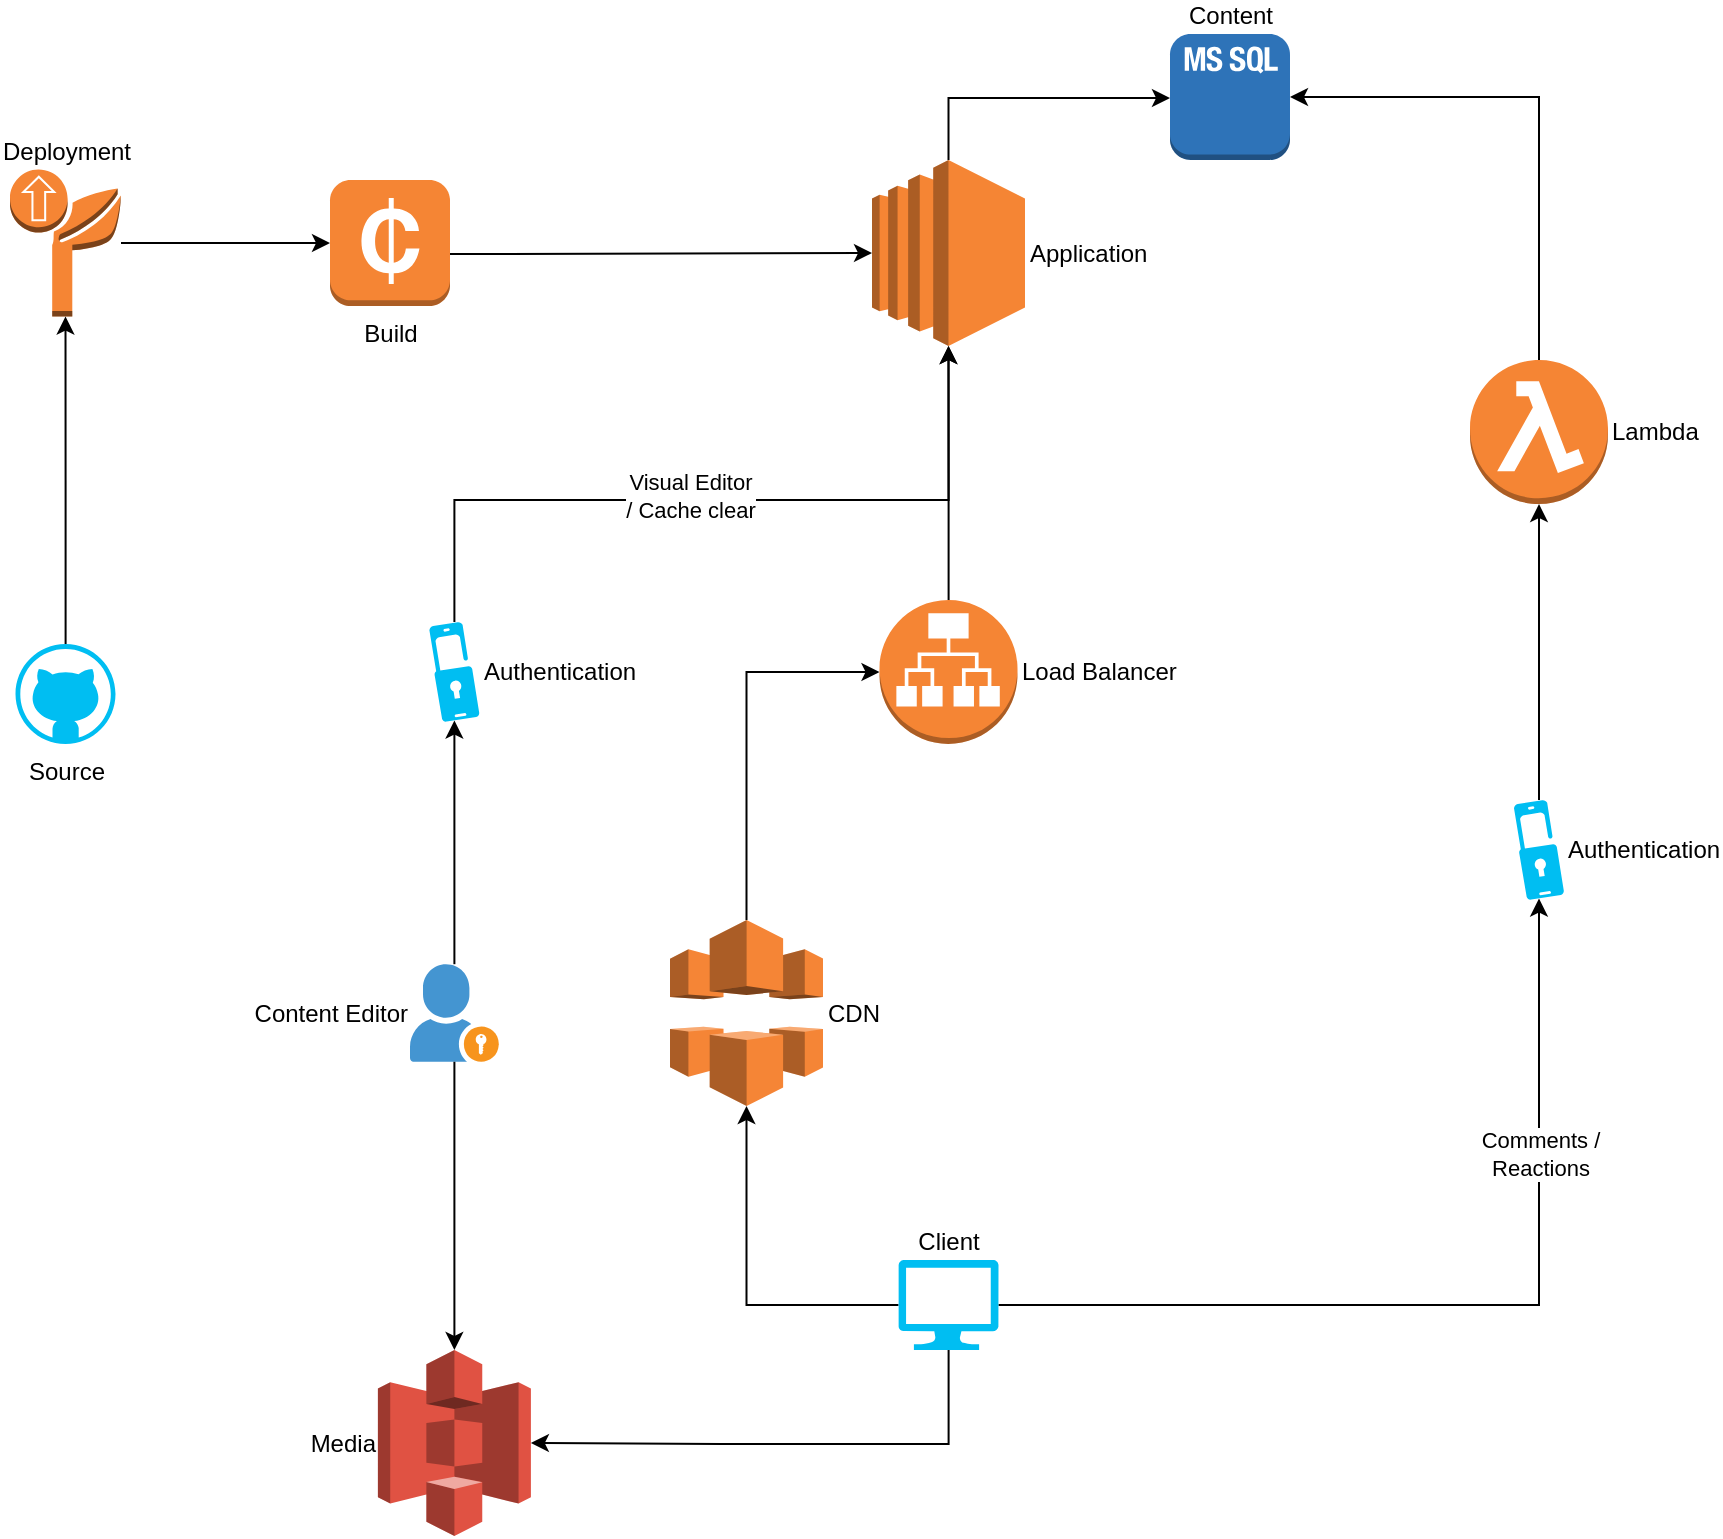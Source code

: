 <mxfile version="22.1.21" type="github">
  <diagram name="Page-1" id="aaaa8250-4180-3840-79b5-4cada1eebb92">
    <mxGraphModel dx="2924" dy="1121" grid="1" gridSize="10" guides="1" tooltips="1" connect="1" arrows="1" fold="1" page="1" pageScale="1" pageWidth="850" pageHeight="1100" background="none" math="0" shadow="0">
      <root>
        <mxCell id="0" />
        <mxCell id="1" parent="0" />
        <mxCell id="64R8TixSoIScUBKTJMOt-53" style="edgeStyle=orthogonalEdgeStyle;rounded=0;orthogonalLoop=1;jettySize=auto;html=1;" edge="1" parent="1" source="64R8TixSoIScUBKTJMOt-3" target="64R8TixSoIScUBKTJMOt-10">
          <mxGeometry relative="1" as="geometry">
            <Array as="points">
              <mxPoint x="389" y="289" />
            </Array>
          </mxGeometry>
        </mxCell>
        <mxCell id="64R8TixSoIScUBKTJMOt-3" value="Application" style="outlineConnect=0;dashed=0;verticalLabelPosition=middle;verticalAlign=middle;align=left;html=1;shape=mxgraph.aws3.ec2;fillColor=#F58534;gradientColor=none;labelPosition=right;" vertex="1" parent="1">
          <mxGeometry x="351" y="320" width="76.5" height="93" as="geometry" />
        </mxCell>
        <mxCell id="64R8TixSoIScUBKTJMOt-6" value="Deployment" style="outlineConnect=0;dashed=0;verticalLabelPosition=top;verticalAlign=bottom;align=center;html=1;shape=mxgraph.aws3.deployment;fillColor=#F58534;gradientColor=none;labelPosition=center;" vertex="1" parent="1">
          <mxGeometry x="-80" y="324.75" width="55.5" height="73.5" as="geometry" />
        </mxCell>
        <mxCell id="64R8TixSoIScUBKTJMOt-7" value="Lambda" style="outlineConnect=0;dashed=0;verticalLabelPosition=middle;verticalAlign=middle;align=left;html=1;shape=mxgraph.aws3.lambda_function;fillColor=#F58534;gradientColor=none;labelPosition=right;" vertex="1" parent="1">
          <mxGeometry x="650" y="420" width="69" height="72" as="geometry" />
        </mxCell>
        <mxCell id="64R8TixSoIScUBKTJMOt-15" style="edgeStyle=orthogonalEdgeStyle;rounded=0;orthogonalLoop=1;jettySize=auto;html=1;" edge="1" parent="1" source="64R8TixSoIScUBKTJMOt-8" target="64R8TixSoIScUBKTJMOt-3">
          <mxGeometry relative="1" as="geometry" />
        </mxCell>
        <mxCell id="64R8TixSoIScUBKTJMOt-19" style="edgeStyle=orthogonalEdgeStyle;rounded=0;orthogonalLoop=1;jettySize=auto;html=1;startArrow=classic;startFill=1;endArrow=none;endFill=0;" edge="1" parent="1" source="64R8TixSoIScUBKTJMOt-8" target="64R8TixSoIScUBKTJMOt-12">
          <mxGeometry relative="1" as="geometry" />
        </mxCell>
        <mxCell id="64R8TixSoIScUBKTJMOt-8" value="Load Balancer" style="outlineConnect=0;dashed=0;verticalLabelPosition=middle;verticalAlign=middle;align=left;html=1;shape=mxgraph.aws3.application_load_balancer;fillColor=#F58534;gradientColor=none;labelPosition=right;" vertex="1" parent="1">
          <mxGeometry x="354.75" y="540" width="69" height="72" as="geometry" />
        </mxCell>
        <mxCell id="64R8TixSoIScUBKTJMOt-9" value="Build" style="outlineConnect=0;dashed=0;verticalLabelPosition=bottom;verticalAlign=top;align=center;html=1;shape=mxgraph.aws3.spot_instance;fillColor=#F58534;gradientColor=none;labelPosition=center;" vertex="1" parent="1">
          <mxGeometry x="80" y="330" width="60" height="63" as="geometry" />
        </mxCell>
        <mxCell id="64R8TixSoIScUBKTJMOt-10" value="Content" style="outlineConnect=0;dashed=0;verticalLabelPosition=top;verticalAlign=bottom;align=center;html=1;shape=mxgraph.aws3.ms_sql_instance_2;fillColor=#2E73B8;gradientColor=none;labelPosition=center;" vertex="1" parent="1">
          <mxGeometry x="500" y="257" width="60" height="63" as="geometry" />
        </mxCell>
        <mxCell id="64R8TixSoIScUBKTJMOt-12" value="CDN" style="outlineConnect=0;dashed=0;verticalLabelPosition=middle;verticalAlign=middle;align=left;html=1;shape=mxgraph.aws3.cloudfront;fillColor=#F58536;gradientColor=none;labelPosition=right;" vertex="1" parent="1">
          <mxGeometry x="250" y="700" width="76.5" height="93" as="geometry" />
        </mxCell>
        <mxCell id="64R8TixSoIScUBKTJMOt-13" value="Media" style="outlineConnect=0;dashed=0;verticalLabelPosition=middle;verticalAlign=middle;align=right;html=1;shape=mxgraph.aws3.s3;fillColor=#E05243;gradientColor=none;labelPosition=left;" vertex="1" parent="1">
          <mxGeometry x="103.95" y="915" width="76.5" height="93" as="geometry" />
        </mxCell>
        <mxCell id="64R8TixSoIScUBKTJMOt-16" style="edgeStyle=orthogonalEdgeStyle;rounded=0;orthogonalLoop=1;jettySize=auto;html=1;entryX=0;entryY=0.5;entryDx=0;entryDy=0;entryPerimeter=0;" edge="1" parent="1" source="64R8TixSoIScUBKTJMOt-9" target="64R8TixSoIScUBKTJMOt-3">
          <mxGeometry relative="1" as="geometry">
            <Array as="points">
              <mxPoint x="150" y="367" />
              <mxPoint x="266" y="367" />
            </Array>
          </mxGeometry>
        </mxCell>
        <mxCell id="64R8TixSoIScUBKTJMOt-18" style="edgeStyle=orthogonalEdgeStyle;rounded=0;orthogonalLoop=1;jettySize=auto;html=1;entryX=0;entryY=0.5;entryDx=0;entryDy=0;entryPerimeter=0;" edge="1" parent="1" source="64R8TixSoIScUBKTJMOt-6" target="64R8TixSoIScUBKTJMOt-9">
          <mxGeometry relative="1" as="geometry" />
        </mxCell>
        <mxCell id="64R8TixSoIScUBKTJMOt-33" style="edgeStyle=orthogonalEdgeStyle;rounded=0;orthogonalLoop=1;jettySize=auto;html=1;" edge="1" parent="1" source="64R8TixSoIScUBKTJMOt-21" target="64R8TixSoIScUBKTJMOt-6">
          <mxGeometry relative="1" as="geometry" />
        </mxCell>
        <mxCell id="64R8TixSoIScUBKTJMOt-21" value="Source" style="verticalLabelPosition=bottom;html=1;verticalAlign=top;align=center;strokeColor=none;fillColor=#00BEF2;shape=mxgraph.azure.github_code;pointerEvents=1;" vertex="1" parent="1">
          <mxGeometry x="-77.25" y="562" width="50" height="50" as="geometry" />
        </mxCell>
        <mxCell id="64R8TixSoIScUBKTJMOt-23" value="Authentication" style="verticalLabelPosition=middle;html=1;verticalAlign=middle;align=left;strokeColor=none;fillColor=#00BEF2;shape=mxgraph.azure.multi_factor_authentication;pointerEvents=1;labelPosition=right;" vertex="1" parent="1">
          <mxGeometry x="129.7" y="551" width="25" height="50" as="geometry" />
        </mxCell>
        <mxCell id="64R8TixSoIScUBKTJMOt-28" style="edgeStyle=orthogonalEdgeStyle;rounded=0;orthogonalLoop=1;jettySize=auto;html=1;" edge="1" parent="1" source="64R8TixSoIScUBKTJMOt-27" target="64R8TixSoIScUBKTJMOt-12">
          <mxGeometry relative="1" as="geometry" />
        </mxCell>
        <mxCell id="64R8TixSoIScUBKTJMOt-44" value="Comments /&lt;br&gt;Reactions" style="edgeStyle=orthogonalEdgeStyle;rounded=0;orthogonalLoop=1;jettySize=auto;html=1;entryX=0.5;entryY=0.985;entryDx=0;entryDy=0;entryPerimeter=0;" edge="1" parent="1" source="64R8TixSoIScUBKTJMOt-27" target="64R8TixSoIScUBKTJMOt-57">
          <mxGeometry x="0.459" relative="1" as="geometry">
            <mxPoint as="offset" />
          </mxGeometry>
        </mxCell>
        <mxCell id="64R8TixSoIScUBKTJMOt-27" value="Client" style="verticalLabelPosition=top;html=1;verticalAlign=bottom;align=center;strokeColor=none;fillColor=#00BEF2;shape=mxgraph.azure.computer;pointerEvents=1;labelPosition=center;" vertex="1" parent="1">
          <mxGeometry x="364.25" y="870" width="50" height="45" as="geometry" />
        </mxCell>
        <mxCell id="64R8TixSoIScUBKTJMOt-34" value="Content Editor" style="shadow=0;dashed=0;html=1;strokeColor=none;fillColor=#4495D1;labelPosition=left;verticalLabelPosition=middle;verticalAlign=middle;align=right;outlineConnect=0;shape=mxgraph.veeam.portal_admin;" vertex="1" parent="1">
          <mxGeometry x="120" y="722.1" width="44.4" height="48.8" as="geometry" />
        </mxCell>
        <mxCell id="64R8TixSoIScUBKTJMOt-38" style="edgeStyle=orthogonalEdgeStyle;rounded=0;orthogonalLoop=1;jettySize=auto;html=1;entryX=0.5;entryY=1;entryDx=0;entryDy=0;entryPerimeter=0;" edge="1" parent="1" source="64R8TixSoIScUBKTJMOt-23" target="64R8TixSoIScUBKTJMOt-3">
          <mxGeometry relative="1" as="geometry">
            <Array as="points">
              <mxPoint x="142" y="490" />
              <mxPoint x="389" y="490" />
            </Array>
          </mxGeometry>
        </mxCell>
        <mxCell id="64R8TixSoIScUBKTJMOt-56" value="Visual Editor&lt;br&gt;/ Cache clear" style="edgeLabel;html=1;align=center;verticalAlign=middle;resizable=0;points=[];" vertex="1" connectable="0" parent="64R8TixSoIScUBKTJMOt-38">
          <mxGeometry x="-0.071" y="2" relative="1" as="geometry">
            <mxPoint as="offset" />
          </mxGeometry>
        </mxCell>
        <mxCell id="64R8TixSoIScUBKTJMOt-41" style="edgeStyle=orthogonalEdgeStyle;rounded=0;orthogonalLoop=1;jettySize=auto;html=1;entryX=0.5;entryY=0.985;entryDx=0;entryDy=0;entryPerimeter=0;" edge="1" parent="1" source="64R8TixSoIScUBKTJMOt-34" target="64R8TixSoIScUBKTJMOt-23">
          <mxGeometry relative="1" as="geometry" />
        </mxCell>
        <mxCell id="64R8TixSoIScUBKTJMOt-52" style="edgeStyle=orthogonalEdgeStyle;rounded=0;orthogonalLoop=1;jettySize=auto;html=1;entryX=1;entryY=0.5;entryDx=0;entryDy=0;entryPerimeter=0;" edge="1" parent="1" source="64R8TixSoIScUBKTJMOt-7" target="64R8TixSoIScUBKTJMOt-10">
          <mxGeometry relative="1" as="geometry">
            <Array as="points">
              <mxPoint x="685" y="289" />
            </Array>
          </mxGeometry>
        </mxCell>
        <mxCell id="64R8TixSoIScUBKTJMOt-54" style="edgeStyle=orthogonalEdgeStyle;rounded=0;orthogonalLoop=1;jettySize=auto;html=1;entryX=1;entryY=0.5;entryDx=0;entryDy=0;entryPerimeter=0;" edge="1" parent="1" source="64R8TixSoIScUBKTJMOt-27" target="64R8TixSoIScUBKTJMOt-13">
          <mxGeometry relative="1" as="geometry">
            <Array as="points">
              <mxPoint x="389" y="962" />
              <mxPoint x="275" y="962" />
            </Array>
          </mxGeometry>
        </mxCell>
        <mxCell id="64R8TixSoIScUBKTJMOt-55" style="edgeStyle=orthogonalEdgeStyle;rounded=0;orthogonalLoop=1;jettySize=auto;html=1;entryX=0.5;entryY=0;entryDx=0;entryDy=0;entryPerimeter=0;" edge="1" parent="1" source="64R8TixSoIScUBKTJMOt-34" target="64R8TixSoIScUBKTJMOt-13">
          <mxGeometry relative="1" as="geometry" />
        </mxCell>
        <mxCell id="64R8TixSoIScUBKTJMOt-57" value="Authentication" style="verticalLabelPosition=middle;html=1;verticalAlign=middle;align=left;strokeColor=none;fillColor=#00BEF2;shape=mxgraph.azure.multi_factor_authentication;pointerEvents=1;labelPosition=right;" vertex="1" parent="1">
          <mxGeometry x="672" y="640" width="25" height="50" as="geometry" />
        </mxCell>
        <mxCell id="64R8TixSoIScUBKTJMOt-58" style="edgeStyle=orthogonalEdgeStyle;rounded=0;orthogonalLoop=1;jettySize=auto;html=1;entryX=0.5;entryY=1;entryDx=0;entryDy=0;entryPerimeter=0;" edge="1" parent="1" source="64R8TixSoIScUBKTJMOt-57" target="64R8TixSoIScUBKTJMOt-7">
          <mxGeometry relative="1" as="geometry" />
        </mxCell>
      </root>
    </mxGraphModel>
  </diagram>
</mxfile>

